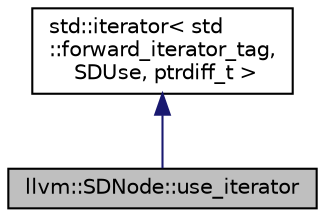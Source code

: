 digraph "llvm::SDNode::use_iterator"
{
 // LATEX_PDF_SIZE
  bgcolor="transparent";
  edge [fontname="Helvetica",fontsize="10",labelfontname="Helvetica",labelfontsize="10"];
  node [fontname="Helvetica",fontsize="10",shape="box"];
  Node1 [label="llvm::SDNode::use_iterator",height=0.2,width=0.4,color="black", fillcolor="grey75", style="filled", fontcolor="black",tooltip="This class provides iterator support for SDUse operands that use a specific SDNode."];
  Node2 -> Node1 [dir="back",color="midnightblue",fontsize="10",style="solid",fontname="Helvetica"];
  Node2 [label="std::iterator\< std\l::forward_iterator_tag,\l SDUse, ptrdiff_t \>",height=0.2,width=0.4,color="black",tooltip=" "];
}

